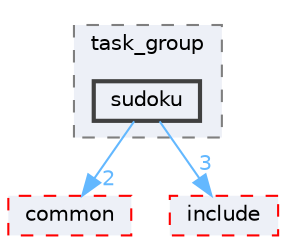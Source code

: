 digraph "external/taskflow/3rd-party/tbb/examples/task_group/sudoku"
{
 // LATEX_PDF_SIZE
  bgcolor="transparent";
  edge [fontname=Helvetica,fontsize=10,labelfontname=Helvetica,labelfontsize=10];
  node [fontname=Helvetica,fontsize=10,shape=box,height=0.2,width=0.4];
  compound=true
  subgraph clusterdir_f1a4e2b96ccb69fe777020377927ee04 {
    graph [ bgcolor="#edf0f7", pencolor="grey50", label="task_group", fontname=Helvetica,fontsize=10 style="filled,dashed", URL="dir_f1a4e2b96ccb69fe777020377927ee04.html",tooltip=""]
  dir_0d58b80d42a66538b6a8028e4cb75cf5 [label="sudoku", fillcolor="#edf0f7", color="grey25", style="filled,bold", URL="dir_0d58b80d42a66538b6a8028e4cb75cf5.html",tooltip=""];
  }
  dir_54703c436fa5ff1ab20c927331cf8a3a [label="common", fillcolor="#edf0f7", color="red", style="filled,dashed", URL="dir_54703c436fa5ff1ab20c927331cf8a3a.html",tooltip=""];
  dir_9a108c806b4257aefe6c62ce1f799fad [label="include", fillcolor="#edf0f7", color="red", style="filled,dashed", URL="dir_9a108c806b4257aefe6c62ce1f799fad.html",tooltip=""];
  dir_0d58b80d42a66538b6a8028e4cb75cf5->dir_54703c436fa5ff1ab20c927331cf8a3a [headlabel="2", labeldistance=1.5 headhref="dir_000804_000148.html" href="dir_000804_000148.html" color="steelblue1" fontcolor="steelblue1"];
  dir_0d58b80d42a66538b6a8028e4cb75cf5->dir_9a108c806b4257aefe6c62ce1f799fad [headlabel="3", labeldistance=1.5 headhref="dir_000804_000389.html" href="dir_000804_000389.html" color="steelblue1" fontcolor="steelblue1"];
}
